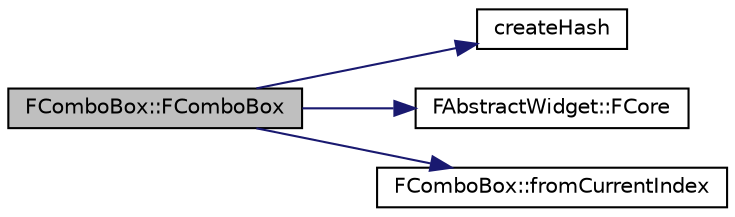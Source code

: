 digraph "FComboBox::FComboBox"
{
 // INTERACTIVE_SVG=YES
  edge [fontname="Helvetica",fontsize="10",labelfontname="Helvetica",labelfontsize="10"];
  node [fontname="Helvetica",fontsize="10",shape=record];
  rankdir="LR";
  Node0 [label="FComboBox::FComboBox",height=0.2,width=0.4,color="black", fillcolor="grey75", style="filled", fontcolor="black"];
  Node0 -> Node1 [color="midnightblue",fontsize="10",style="solid",fontname="Helvetica"];
  Node1 [label="createHash",height=0.2,width=0.4,color="black", fillcolor="white", style="filled",URL="$templates_8h.html#af9e9a83f3128fefbef4968186ae6aa6b",tooltip="Crée une table de hachage entre deux listes de même longueur. "];
  Node0 -> Node2 [color="midnightblue",fontsize="10",style="solid",fontname="Helvetica"];
  Node2 [label="FAbstractWidget::FCore",height=0.2,width=0.4,color="black", fillcolor="white", style="filled",URL="$class_f_abstract_widget.html#a3b32ec392e44038aa0711ada82441d05"];
  Node0 -> Node3 [color="midnightblue",fontsize="10",style="solid",fontname="Helvetica"];
  Node3 [label="FComboBox::fromCurrentIndex",height=0.2,width=0.4,color="black", fillcolor="white", style="filled",URL="$class_f_combo_box.html#a9437ac6a5d04074d15559c16b12074c3"];
}
